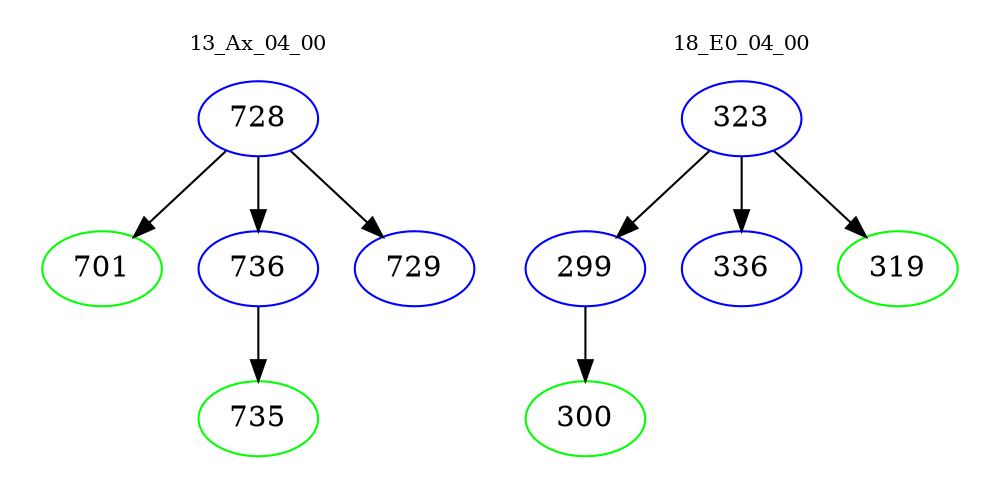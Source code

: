 digraph{
subgraph cluster_0 {
color = white
label = "13_Ax_04_00";
fontsize=10;
T0_728 [label="728", color="blue"]
T0_728 -> T0_701 [color="black"]
T0_701 [label="701", color="green"]
T0_728 -> T0_736 [color="black"]
T0_736 [label="736", color="blue"]
T0_736 -> T0_735 [color="black"]
T0_735 [label="735", color="green"]
T0_728 -> T0_729 [color="black"]
T0_729 [label="729", color="blue"]
}
subgraph cluster_1 {
color = white
label = "18_E0_04_00";
fontsize=10;
T1_323 [label="323", color="blue"]
T1_323 -> T1_299 [color="black"]
T1_299 [label="299", color="blue"]
T1_299 -> T1_300 [color="black"]
T1_300 [label="300", color="green"]
T1_323 -> T1_336 [color="black"]
T1_336 [label="336", color="blue"]
T1_323 -> T1_319 [color="black"]
T1_319 [label="319", color="green"]
}
}
